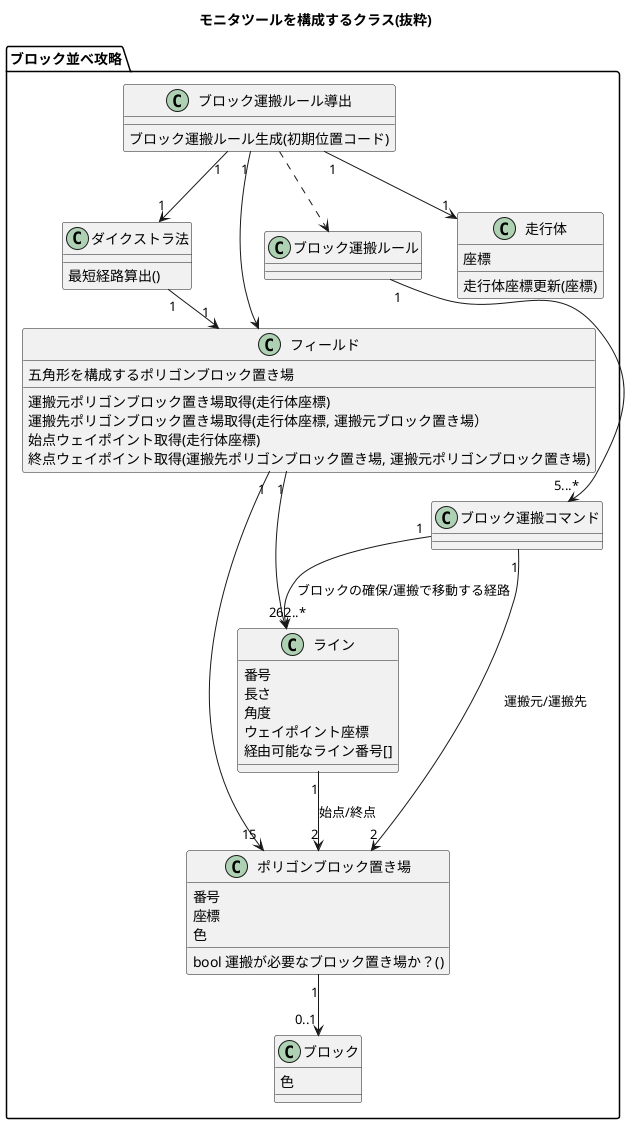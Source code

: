 @startuml

title モニタツールを構成するクラス(抜粋)

 
package ブロック並べ攻略{
	class フィールド {
		五角形を構成するポリゴンブロック置き場
		運搬元ポリゴンブロック置き場取得(走行体座標)
		運搬先ポリゴンブロック置き場取得(走行体座標, 運搬元ブロック置き場）
		始点ウェイポイント取得(走行体座標)
		終点ウェイポイント取得(運搬先ポリゴンブロック置き場, 運搬元ポリゴンブロック置き場)
    }

    class ブロック運搬ルール導出{
        ブロック運搬ルール生成(初期位置コード)
    }

    class ブロック運搬コマンド{

    }

    ブロック運搬コマンド "1"-->"2..*" ライン : ブロックの確保/運搬で移動する経路
    ブロック運搬コマンド "1"-->"2" ポリゴンブロック置き場 : 運搬元/運搬先

    class ポリゴンブロック置き場{
        番号
        座標
        色
		bool 運搬が必要なブロック置き場か？()
	}
    
    class ブロック {
        色
    }

    ポリゴンブロック置き場 "1" --> "0..1" ブロック

    class ブロック運搬ルール {

    }

    ブロック運搬ルール導出 ..> ブロック運搬ルール
    ブロック運搬ルール "1" --> "5...*" ブロック運搬コマンド

    ブロック運搬ルール導出 "1" --> フィールド
    フィールド  "1" -->"26" ライン
    フィールド "1" --> "15" ポリゴンブロック置き場
 
    class ライン{
        番号
        長さ
        角度
        ウェイポイント座標
        経由可能なライン番号[]
    }

    ライン "1" --> "2" ポリゴンブロック置き場 : 始点/終点 
    class ダイクストラ法{
        最短経路算出()
    }
    
    ダイクストラ法 "1" ->  "1" フィールド
  
    class 走行体 {
        座標
        走行体座標更新(座標)
    }

    ブロック運搬ルール導出 "1" --> "1" 走行体
    ブロック運搬ルール導出 "1" --> "1" ダイクストラ法

}



@enduml